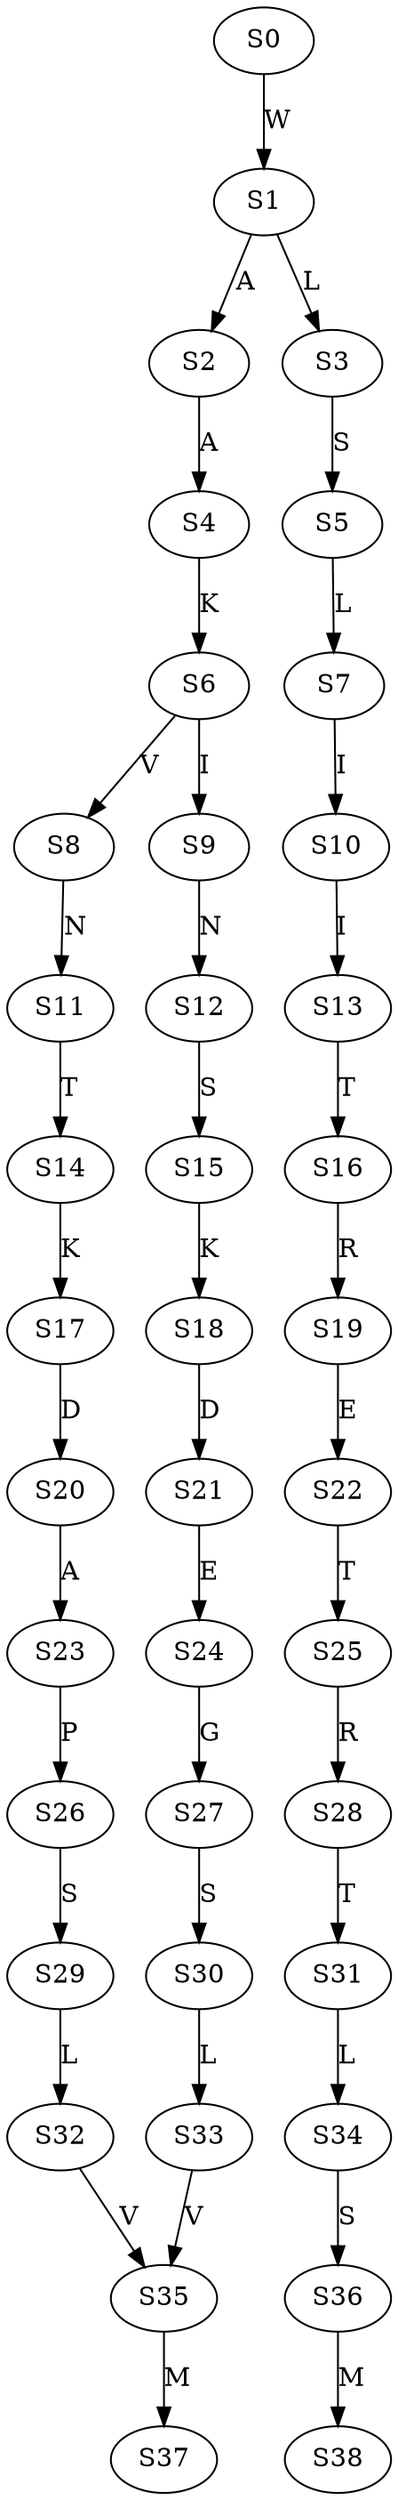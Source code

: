 strict digraph  {
	S0 -> S1 [ label = W ];
	S1 -> S2 [ label = A ];
	S1 -> S3 [ label = L ];
	S2 -> S4 [ label = A ];
	S3 -> S5 [ label = S ];
	S4 -> S6 [ label = K ];
	S5 -> S7 [ label = L ];
	S6 -> S8 [ label = V ];
	S6 -> S9 [ label = I ];
	S7 -> S10 [ label = I ];
	S8 -> S11 [ label = N ];
	S9 -> S12 [ label = N ];
	S10 -> S13 [ label = I ];
	S11 -> S14 [ label = T ];
	S12 -> S15 [ label = S ];
	S13 -> S16 [ label = T ];
	S14 -> S17 [ label = K ];
	S15 -> S18 [ label = K ];
	S16 -> S19 [ label = R ];
	S17 -> S20 [ label = D ];
	S18 -> S21 [ label = D ];
	S19 -> S22 [ label = E ];
	S20 -> S23 [ label = A ];
	S21 -> S24 [ label = E ];
	S22 -> S25 [ label = T ];
	S23 -> S26 [ label = P ];
	S24 -> S27 [ label = G ];
	S25 -> S28 [ label = R ];
	S26 -> S29 [ label = S ];
	S27 -> S30 [ label = S ];
	S28 -> S31 [ label = T ];
	S29 -> S32 [ label = L ];
	S30 -> S33 [ label = L ];
	S31 -> S34 [ label = L ];
	S32 -> S35 [ label = V ];
	S33 -> S35 [ label = V ];
	S34 -> S36 [ label = S ];
	S35 -> S37 [ label = M ];
	S36 -> S38 [ label = M ];
}
